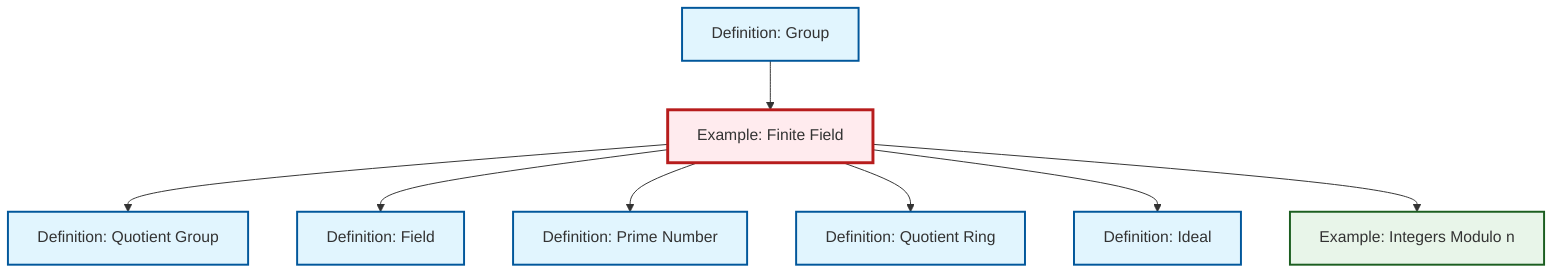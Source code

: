 graph TD
    classDef definition fill:#e1f5fe,stroke:#01579b,stroke-width:2px
    classDef theorem fill:#f3e5f5,stroke:#4a148c,stroke-width:2px
    classDef axiom fill:#fff3e0,stroke:#e65100,stroke-width:2px
    classDef example fill:#e8f5e9,stroke:#1b5e20,stroke-width:2px
    classDef current fill:#ffebee,stroke:#b71c1c,stroke-width:3px
    def-ideal["Definition: Ideal"]:::definition
    def-prime["Definition: Prime Number"]:::definition
    def-field["Definition: Field"]:::definition
    ex-finite-field["Example: Finite Field"]:::example
    ex-quotient-integers-mod-n["Example: Integers Modulo n"]:::example
    def-quotient-ring["Definition: Quotient Ring"]:::definition
    def-quotient-group["Definition: Quotient Group"]:::definition
    def-group["Definition: Group"]:::definition
    ex-finite-field --> def-quotient-group
    ex-finite-field --> def-field
    ex-finite-field --> def-prime
    ex-finite-field --> def-quotient-ring
    def-group --> ex-finite-field
    ex-finite-field --> def-ideal
    ex-finite-field --> ex-quotient-integers-mod-n
    class ex-finite-field current